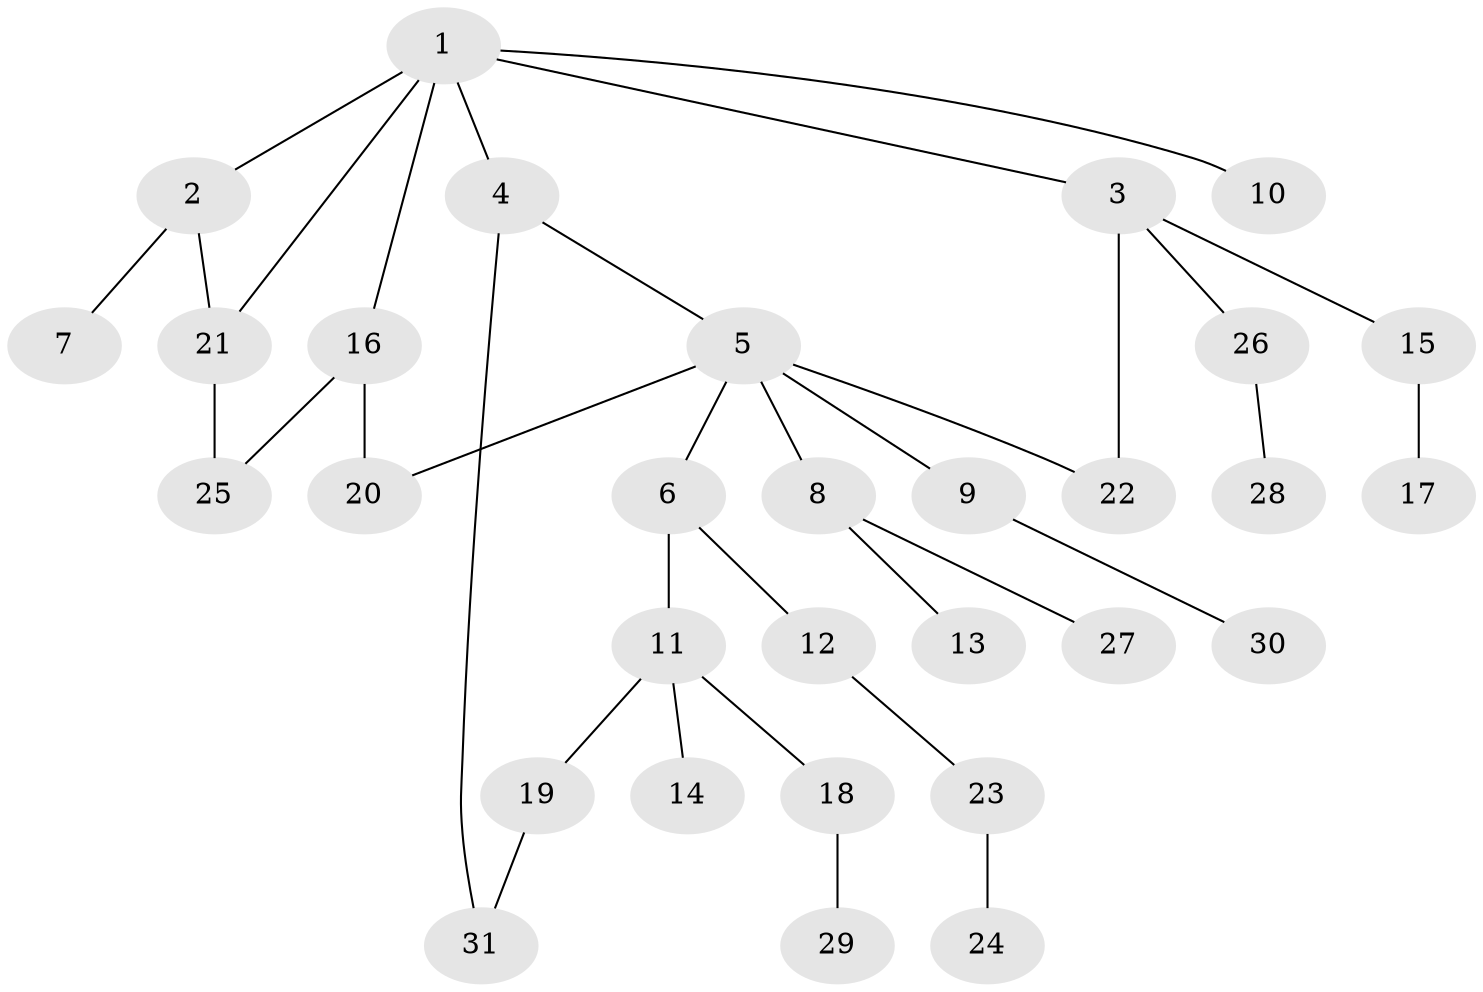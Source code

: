 // original degree distribution, {7: 0.03278688524590164, 2: 0.32786885245901637, 4: 0.04918032786885246, 3: 0.16393442622950818, 1: 0.39344262295081966, 5: 0.03278688524590164}
// Generated by graph-tools (version 1.1) at 2025/34/03/09/25 02:34:19]
// undirected, 31 vertices, 35 edges
graph export_dot {
graph [start="1"]
  node [color=gray90,style=filled];
  1;
  2;
  3;
  4;
  5;
  6;
  7;
  8;
  9;
  10;
  11;
  12;
  13;
  14;
  15;
  16;
  17;
  18;
  19;
  20;
  21;
  22;
  23;
  24;
  25;
  26;
  27;
  28;
  29;
  30;
  31;
  1 -- 2 [weight=1.0];
  1 -- 3 [weight=1.0];
  1 -- 4 [weight=1.0];
  1 -- 10 [weight=1.0];
  1 -- 16 [weight=1.0];
  1 -- 21 [weight=1.0];
  2 -- 7 [weight=1.0];
  2 -- 21 [weight=1.0];
  3 -- 15 [weight=1.0];
  3 -- 22 [weight=1.0];
  3 -- 26 [weight=1.0];
  4 -- 5 [weight=1.0];
  4 -- 31 [weight=1.0];
  5 -- 6 [weight=1.0];
  5 -- 8 [weight=1.0];
  5 -- 9 [weight=1.0];
  5 -- 20 [weight=1.0];
  5 -- 22 [weight=1.0];
  6 -- 11 [weight=1.0];
  6 -- 12 [weight=1.0];
  8 -- 13 [weight=1.0];
  8 -- 27 [weight=1.0];
  9 -- 30 [weight=1.0];
  11 -- 14 [weight=1.0];
  11 -- 18 [weight=1.0];
  11 -- 19 [weight=1.0];
  12 -- 23 [weight=3.0];
  15 -- 17 [weight=2.0];
  16 -- 20 [weight=1.0];
  16 -- 25 [weight=1.0];
  18 -- 29 [weight=1.0];
  19 -- 31 [weight=1.0];
  21 -- 25 [weight=3.0];
  23 -- 24 [weight=1.0];
  26 -- 28 [weight=1.0];
}
